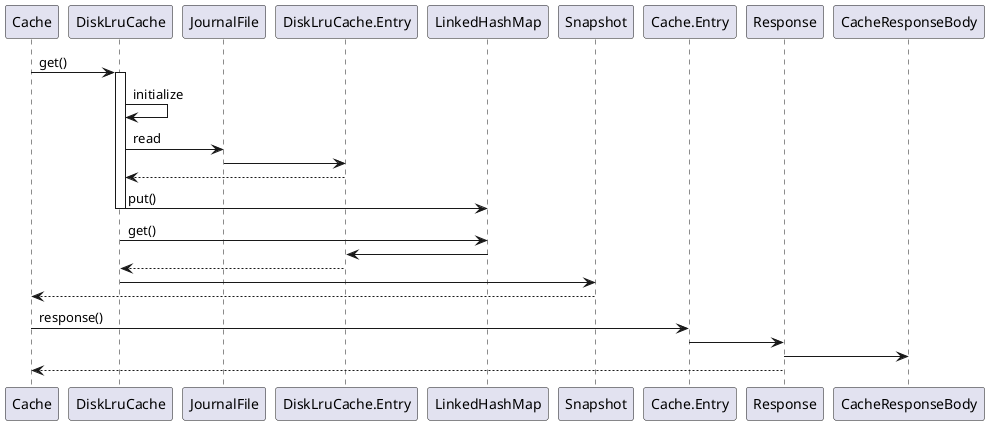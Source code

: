 @startuml
Cache -> DiskLruCache:get()

activate DiskLruCache
DiskLruCache -> DiskLruCache:initialize
DiskLruCache -> JournalFile:read
JournalFile -> DiskLruCache.Entry
DiskLruCache <-- DiskLruCache.Entry
DiskLruCache -> LinkedHashMap:put()
deactivate DiskLruCache

DiskLruCache -> LinkedHashMap:get()
LinkedHashMap -> DiskLruCache.Entry
DiskLruCache <-- DiskLruCache.Entry
DiskLruCache -> Snapshot
Cache <-- Snapshot
Cache -> Cache.Entry:response()
Cache.Entry -> Response
Response -> CacheResponseBody
Cache <-- Response

@enduml